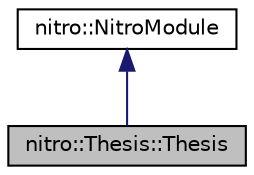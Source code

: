 digraph "nitro::Thesis::Thesis"
{
 // LATEX_PDF_SIZE
  edge [fontname="Helvetica",fontsize="10",labelfontname="Helvetica",labelfontsize="10"];
  node [fontname="Helvetica",fontsize="10",shape=record];
  Node1 [label="nitro::Thesis::Thesis",height=0.2,width=0.4,color="black", fillcolor="grey75", style="filled", fontcolor="black",tooltip="Describes the Thesis module. This module contains the node and functionality used throughout Niels' M..."];
  Node2 -> Node1 [dir="back",color="midnightblue",fontsize="10",style="solid",fontname="Helvetica"];
  Node2 [label="nitro::NitroModule",height=0.2,width=0.4,color="black", fillcolor="white", style="filled",URL="$d7/d57/classnitro_1_1NitroModule.html",tooltip="Defines a generic module interface that any newly created module should inherit from...."];
}
